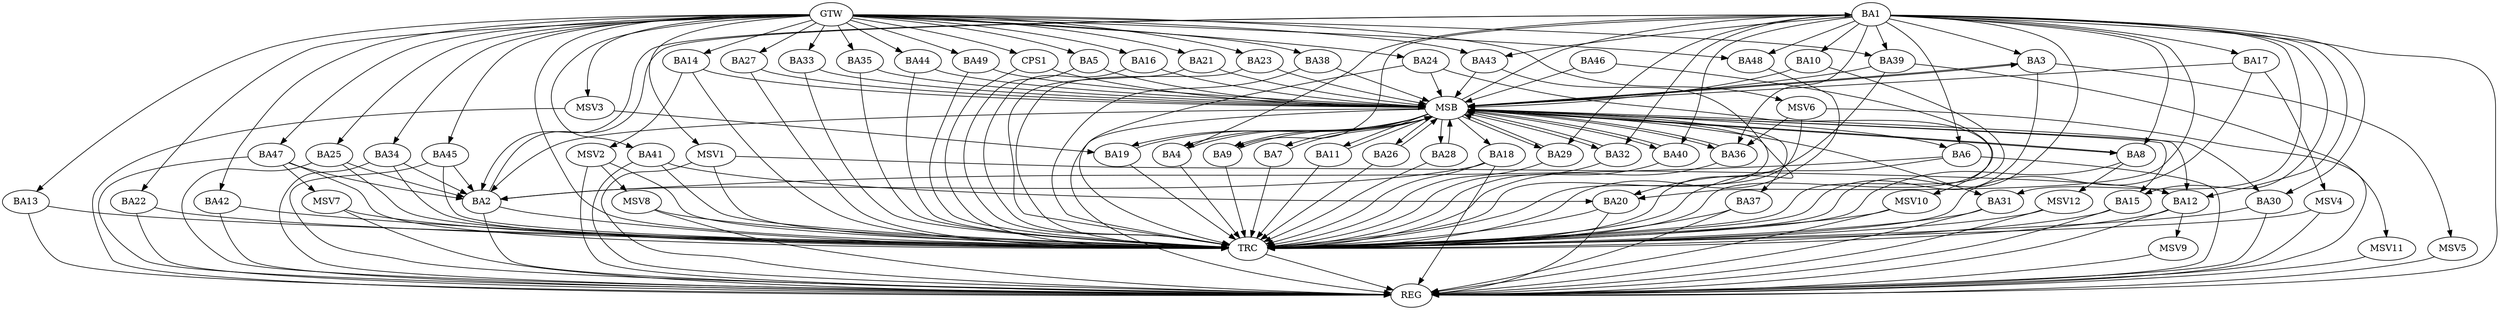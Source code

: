 strict digraph G {
  BA1 [ label="BA1" ];
  BA2 [ label="BA2" ];
  BA3 [ label="BA3" ];
  BA4 [ label="BA4" ];
  BA5 [ label="BA5" ];
  BA6 [ label="BA6" ];
  BA7 [ label="BA7" ];
  BA8 [ label="BA8" ];
  BA9 [ label="BA9" ];
  BA10 [ label="BA10" ];
  BA11 [ label="BA11" ];
  BA12 [ label="BA12" ];
  BA13 [ label="BA13" ];
  BA14 [ label="BA14" ];
  BA15 [ label="BA15" ];
  BA16 [ label="BA16" ];
  BA17 [ label="BA17" ];
  BA18 [ label="BA18" ];
  BA19 [ label="BA19" ];
  BA20 [ label="BA20" ];
  BA21 [ label="BA21" ];
  BA22 [ label="BA22" ];
  BA23 [ label="BA23" ];
  BA24 [ label="BA24" ];
  BA25 [ label="BA25" ];
  BA26 [ label="BA26" ];
  BA27 [ label="BA27" ];
  BA28 [ label="BA28" ];
  BA29 [ label="BA29" ];
  BA30 [ label="BA30" ];
  BA31 [ label="BA31" ];
  BA32 [ label="BA32" ];
  BA33 [ label="BA33" ];
  BA34 [ label="BA34" ];
  BA35 [ label="BA35" ];
  BA36 [ label="BA36" ];
  BA37 [ label="BA37" ];
  BA38 [ label="BA38" ];
  BA39 [ label="BA39" ];
  BA40 [ label="BA40" ];
  BA41 [ label="BA41" ];
  BA42 [ label="BA42" ];
  BA43 [ label="BA43" ];
  BA44 [ label="BA44" ];
  BA45 [ label="BA45" ];
  BA46 [ label="BA46" ];
  BA47 [ label="BA47" ];
  BA48 [ label="BA48" ];
  BA49 [ label="BA49" ];
  CPS1 [ label="CPS1" ];
  GTW [ label="GTW" ];
  REG [ label="REG" ];
  MSB [ label="MSB" ];
  TRC [ label="TRC" ];
  MSV1 [ label="MSV1" ];
  MSV2 [ label="MSV2" ];
  MSV3 [ label="MSV3" ];
  MSV4 [ label="MSV4" ];
  MSV5 [ label="MSV5" ];
  MSV6 [ label="MSV6" ];
  MSV7 [ label="MSV7" ];
  MSV8 [ label="MSV8" ];
  MSV9 [ label="MSV9" ];
  MSV10 [ label="MSV10" ];
  MSV11 [ label="MSV11" ];
  MSV12 [ label="MSV12" ];
  BA1 -> BA2;
  BA2 -> BA1;
  BA6 -> BA2;
  BA18 -> BA2;
  BA25 -> BA2;
  BA34 -> BA2;
  BA41 -> BA20;
  BA45 -> BA2;
  BA47 -> BA2;
  GTW -> BA5;
  GTW -> BA13;
  GTW -> BA14;
  GTW -> BA16;
  GTW -> BA21;
  GTW -> BA22;
  GTW -> BA23;
  GTW -> BA24;
  GTW -> BA25;
  GTW -> BA27;
  GTW -> BA33;
  GTW -> BA34;
  GTW -> BA35;
  GTW -> BA38;
  GTW -> BA39;
  GTW -> BA41;
  GTW -> BA42;
  GTW -> BA43;
  GTW -> BA44;
  GTW -> BA45;
  GTW -> BA47;
  GTW -> BA48;
  GTW -> BA49;
  GTW -> CPS1;
  BA1 -> REG;
  BA2 -> REG;
  BA6 -> REG;
  BA12 -> REG;
  BA13 -> REG;
  BA15 -> REG;
  BA18 -> REG;
  BA20 -> REG;
  BA22 -> REG;
  BA25 -> REG;
  BA30 -> REG;
  BA31 -> REG;
  BA34 -> REG;
  BA37 -> REG;
  BA41 -> REG;
  BA42 -> REG;
  BA45 -> REG;
  BA47 -> REG;
  BA3 -> MSB;
  MSB -> BA2;
  MSB -> REG;
  BA4 -> MSB;
  BA5 -> MSB;
  BA7 -> MSB;
  MSB -> BA1;
  BA8 -> MSB;
  BA9 -> MSB;
  MSB -> BA3;
  BA10 -> MSB;
  BA11 -> MSB;
  BA14 -> MSB;
  BA16 -> MSB;
  MSB -> BA7;
  BA17 -> MSB;
  MSB -> BA8;
  BA19 -> MSB;
  MSB -> BA11;
  BA21 -> MSB;
  MSB -> BA9;
  BA23 -> MSB;
  BA24 -> MSB;
  BA26 -> MSB;
  MSB -> BA19;
  BA27 -> MSB;
  MSB -> BA6;
  BA28 -> MSB;
  BA29 -> MSB;
  BA32 -> MSB;
  BA33 -> MSB;
  BA35 -> MSB;
  BA36 -> MSB;
  MSB -> BA31;
  BA38 -> MSB;
  BA39 -> MSB;
  MSB -> BA30;
  BA40 -> MSB;
  MSB -> BA12;
  BA43 -> MSB;
  BA44 -> MSB;
  MSB -> BA15;
  BA46 -> MSB;
  MSB -> BA36;
  BA49 -> MSB;
  MSB -> BA40;
  CPS1 -> MSB;
  MSB -> BA37;
  MSB -> BA18;
  MSB -> BA20;
  MSB -> BA26;
  MSB -> BA32;
  MSB -> BA29;
  MSB -> BA4;
  MSB -> BA28;
  BA1 -> TRC;
  BA2 -> TRC;
  BA3 -> TRC;
  BA4 -> TRC;
  BA5 -> TRC;
  BA6 -> TRC;
  BA7 -> TRC;
  BA8 -> TRC;
  BA9 -> TRC;
  BA10 -> TRC;
  BA11 -> TRC;
  BA12 -> TRC;
  BA13 -> TRC;
  BA14 -> TRC;
  BA15 -> TRC;
  BA16 -> TRC;
  BA17 -> TRC;
  BA18 -> TRC;
  BA19 -> TRC;
  BA20 -> TRC;
  BA21 -> TRC;
  BA22 -> TRC;
  BA23 -> TRC;
  BA24 -> TRC;
  BA25 -> TRC;
  BA26 -> TRC;
  BA27 -> TRC;
  BA28 -> TRC;
  BA29 -> TRC;
  BA30 -> TRC;
  BA31 -> TRC;
  BA32 -> TRC;
  BA33 -> TRC;
  BA34 -> TRC;
  BA35 -> TRC;
  BA36 -> TRC;
  BA37 -> TRC;
  BA38 -> TRC;
  BA39 -> TRC;
  BA40 -> TRC;
  BA41 -> TRC;
  BA42 -> TRC;
  BA43 -> TRC;
  BA44 -> TRC;
  BA45 -> TRC;
  BA46 -> TRC;
  BA47 -> TRC;
  BA48 -> TRC;
  BA49 -> TRC;
  CPS1 -> TRC;
  GTW -> TRC;
  TRC -> REG;
  BA1 -> BA6;
  BA1 -> BA20;
  BA1 -> BA43;
  BA1 -> BA9;
  BA1 -> BA10;
  BA1 -> BA12;
  BA1 -> BA4;
  BA1 -> BA15;
  BA1 -> BA32;
  BA1 -> BA30;
  BA1 -> BA36;
  BA1 -> BA31;
  BA1 -> BA40;
  BA1 -> BA48;
  BA1 -> BA17;
  BA1 -> BA3;
  BA1 -> BA29;
  BA1 -> BA8;
  BA1 -> BA39;
  MSV1 -> BA12;
  GTW -> MSV1;
  MSV1 -> REG;
  MSV1 -> TRC;
  BA14 -> MSV2;
  MSV2 -> REG;
  MSV2 -> TRC;
  MSV3 -> BA19;
  GTW -> MSV3;
  MSV3 -> REG;
  BA17 -> MSV4;
  MSV4 -> REG;
  MSV4 -> TRC;
  BA3 -> MSV5;
  MSV5 -> REG;
  MSV6 -> BA36;
  GTW -> MSV6;
  MSV6 -> REG;
  MSV6 -> TRC;
  BA47 -> MSV7;
  MSV7 -> REG;
  MSV7 -> TRC;
  MSV2 -> MSV8;
  MSV8 -> REG;
  MSV8 -> TRC;
  BA12 -> MSV9;
  MSV9 -> REG;
  BA24 -> MSV10;
  MSV10 -> REG;
  MSV10 -> TRC;
  BA39 -> MSV11;
  MSV11 -> REG;
  BA8 -> MSV12;
  MSV12 -> REG;
  MSV12 -> TRC;
}
